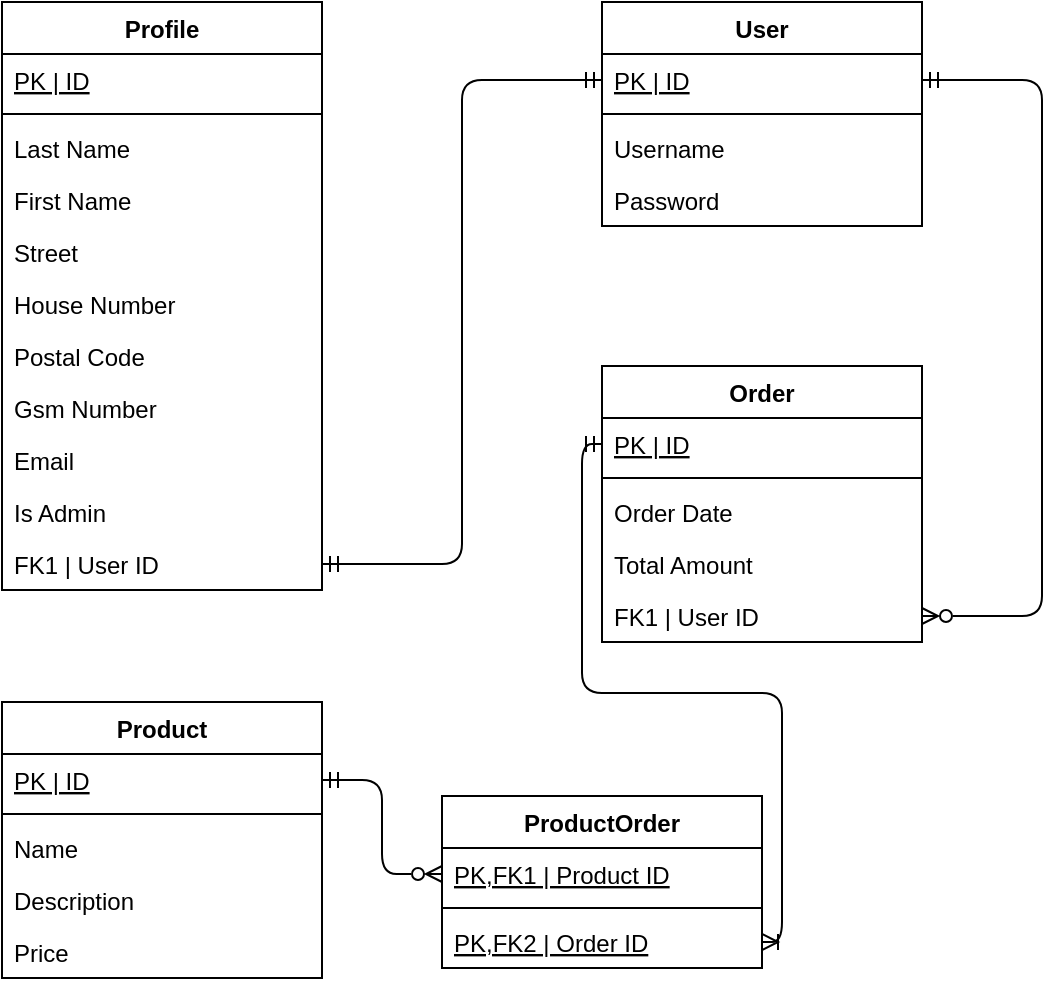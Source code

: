 <mxfile>
    <diagram id="o8HqfbQKyChC8z36rCXP" name="Page-1">
        <mxGraphModel dx="576" dy="283" grid="1" gridSize="10" guides="1" tooltips="1" connect="1" arrows="1" fold="1" page="1" pageScale="1" pageWidth="850" pageHeight="1100" math="0" shadow="0">
            <root>
                <mxCell id="0"/>
                <mxCell id="1" parent="0"/>
                <mxCell id="6" value="Profile" style="swimlane;fontStyle=1;align=center;verticalAlign=top;childLayout=stackLayout;horizontal=1;startSize=26;horizontalStack=0;resizeParent=1;resizeParentMax=0;resizeLast=0;collapsible=1;marginBottom=0;" parent="1" vertex="1">
                    <mxGeometry x="60" y="110" width="160" height="294" as="geometry"/>
                </mxCell>
                <mxCell id="7" value="PK | ID" style="text;strokeColor=none;fillColor=none;align=left;verticalAlign=top;spacingLeft=4;spacingRight=4;overflow=hidden;rotatable=0;points=[[0,0.5],[1,0.5]];portConstraint=eastwest;fontStyle=4" parent="6" vertex="1">
                    <mxGeometry y="26" width="160" height="26" as="geometry"/>
                </mxCell>
                <mxCell id="8" value="" style="line;strokeWidth=1;fillColor=none;align=left;verticalAlign=middle;spacingTop=-1;spacingLeft=3;spacingRight=3;rotatable=0;labelPosition=right;points=[];portConstraint=eastwest;strokeColor=inherit;" parent="6" vertex="1">
                    <mxGeometry y="52" width="160" height="8" as="geometry"/>
                </mxCell>
                <mxCell id="9" value="Last Name" style="text;strokeColor=none;fillColor=none;align=left;verticalAlign=top;spacingLeft=4;spacingRight=4;overflow=hidden;rotatable=0;points=[[0,0.5],[1,0.5]];portConstraint=eastwest;" parent="6" vertex="1">
                    <mxGeometry y="60" width="160" height="26" as="geometry"/>
                </mxCell>
                <mxCell id="13" value="First Name" style="text;strokeColor=none;fillColor=none;align=left;verticalAlign=top;spacingLeft=4;spacingRight=4;overflow=hidden;rotatable=0;points=[[0,0.5],[1,0.5]];portConstraint=eastwest;" parent="6" vertex="1">
                    <mxGeometry y="86" width="160" height="26" as="geometry"/>
                </mxCell>
                <mxCell id="15" value="Street" style="text;strokeColor=none;fillColor=none;align=left;verticalAlign=top;spacingLeft=4;spacingRight=4;overflow=hidden;rotatable=0;points=[[0,0.5],[1,0.5]];portConstraint=eastwest;" parent="6" vertex="1">
                    <mxGeometry y="112" width="160" height="26" as="geometry"/>
                </mxCell>
                <mxCell id="37" value="House Number" style="text;strokeColor=none;fillColor=none;align=left;verticalAlign=top;spacingLeft=4;spacingRight=4;overflow=hidden;rotatable=0;points=[[0,0.5],[1,0.5]];portConstraint=eastwest;" parent="6" vertex="1">
                    <mxGeometry y="138" width="160" height="26" as="geometry"/>
                </mxCell>
                <mxCell id="38" value="Postal Code" style="text;strokeColor=none;fillColor=none;align=left;verticalAlign=top;spacingLeft=4;spacingRight=4;overflow=hidden;rotatable=0;points=[[0,0.5],[1,0.5]];portConstraint=eastwest;" parent="6" vertex="1">
                    <mxGeometry y="164" width="160" height="26" as="geometry"/>
                </mxCell>
                <mxCell id="14" value="Gsm Number" style="text;strokeColor=none;fillColor=none;align=left;verticalAlign=top;spacingLeft=4;spacingRight=4;overflow=hidden;rotatable=0;points=[[0,0.5],[1,0.5]];portConstraint=eastwest;" parent="6" vertex="1">
                    <mxGeometry y="190" width="160" height="26" as="geometry"/>
                </mxCell>
                <mxCell id="39" value="Email" style="text;strokeColor=none;fillColor=none;align=left;verticalAlign=top;spacingLeft=4;spacingRight=4;overflow=hidden;rotatable=0;points=[[0,0.5],[1,0.5]];portConstraint=eastwest;" parent="6" vertex="1">
                    <mxGeometry y="216" width="160" height="26" as="geometry"/>
                </mxCell>
                <mxCell id="40" value="Is Admin" style="text;strokeColor=none;fillColor=none;align=left;verticalAlign=top;spacingLeft=4;spacingRight=4;overflow=hidden;rotatable=0;points=[[0,0.5],[1,0.5]];portConstraint=eastwest;" parent="6" vertex="1">
                    <mxGeometry y="242" width="160" height="26" as="geometry"/>
                </mxCell>
                <mxCell id="41" value="FK1 | User ID" style="text;strokeColor=none;fillColor=none;align=left;verticalAlign=top;spacingLeft=4;spacingRight=4;overflow=hidden;rotatable=0;points=[[0,0.5],[1,0.5]];portConstraint=eastwest;" parent="6" vertex="1">
                    <mxGeometry y="268" width="160" height="26" as="geometry"/>
                </mxCell>
                <mxCell id="16" value="User" style="swimlane;fontStyle=1;align=center;verticalAlign=top;childLayout=stackLayout;horizontal=1;startSize=26;horizontalStack=0;resizeParent=1;resizeParentMax=0;resizeLast=0;collapsible=1;marginBottom=0;" parent="1" vertex="1">
                    <mxGeometry x="360" y="110" width="160" height="112" as="geometry"/>
                </mxCell>
                <mxCell id="17" value="PK | ID" style="text;strokeColor=none;fillColor=none;align=left;verticalAlign=top;spacingLeft=4;spacingRight=4;overflow=hidden;rotatable=0;points=[[0,0.5],[1,0.5]];portConstraint=eastwest;fontStyle=4" parent="16" vertex="1">
                    <mxGeometry y="26" width="160" height="26" as="geometry"/>
                </mxCell>
                <mxCell id="18" value="" style="line;strokeWidth=1;fillColor=none;align=left;verticalAlign=middle;spacingTop=-1;spacingLeft=3;spacingRight=3;rotatable=0;labelPosition=right;points=[];portConstraint=eastwest;strokeColor=inherit;" parent="16" vertex="1">
                    <mxGeometry y="52" width="160" height="8" as="geometry"/>
                </mxCell>
                <mxCell id="19" value="Username" style="text;strokeColor=none;fillColor=none;align=left;verticalAlign=top;spacingLeft=4;spacingRight=4;overflow=hidden;rotatable=0;points=[[0,0.5],[1,0.5]];portConstraint=eastwest;" parent="16" vertex="1">
                    <mxGeometry y="60" width="160" height="26" as="geometry"/>
                </mxCell>
                <mxCell id="20" value="Password" style="text;strokeColor=none;fillColor=none;align=left;verticalAlign=top;spacingLeft=4;spacingRight=4;overflow=hidden;rotatable=0;points=[[0,0.5],[1,0.5]];portConstraint=eastwest;" parent="16" vertex="1">
                    <mxGeometry y="86" width="160" height="26" as="geometry"/>
                </mxCell>
                <mxCell id="23" value="Order" style="swimlane;fontStyle=1;align=center;verticalAlign=top;childLayout=stackLayout;horizontal=1;startSize=26;horizontalStack=0;resizeParent=1;resizeParentMax=0;resizeLast=0;collapsible=1;marginBottom=0;" parent="1" vertex="1">
                    <mxGeometry x="360" y="292" width="160" height="138" as="geometry"/>
                </mxCell>
                <mxCell id="24" value="PK | ID" style="text;strokeColor=none;fillColor=none;align=left;verticalAlign=top;spacingLeft=4;spacingRight=4;overflow=hidden;rotatable=0;points=[[0,0.5],[1,0.5]];portConstraint=eastwest;fontStyle=4" parent="23" vertex="1">
                    <mxGeometry y="26" width="160" height="26" as="geometry"/>
                </mxCell>
                <mxCell id="25" value="" style="line;strokeWidth=1;fillColor=none;align=left;verticalAlign=middle;spacingTop=-1;spacingLeft=3;spacingRight=3;rotatable=0;labelPosition=right;points=[];portConstraint=eastwest;strokeColor=inherit;" parent="23" vertex="1">
                    <mxGeometry y="52" width="160" height="8" as="geometry"/>
                </mxCell>
                <mxCell id="26" value="Order Date" style="text;strokeColor=none;fillColor=none;align=left;verticalAlign=top;spacingLeft=4;spacingRight=4;overflow=hidden;rotatable=0;points=[[0,0.5],[1,0.5]];portConstraint=eastwest;" parent="23" vertex="1">
                    <mxGeometry y="60" width="160" height="26" as="geometry"/>
                </mxCell>
                <mxCell id="42" value="Total Amount" style="text;strokeColor=none;fillColor=none;align=left;verticalAlign=top;spacingLeft=4;spacingRight=4;overflow=hidden;rotatable=0;points=[[0,0.5],[1,0.5]];portConstraint=eastwest;" parent="23" vertex="1">
                    <mxGeometry y="86" width="160" height="26" as="geometry"/>
                </mxCell>
                <mxCell id="27" value="FK1 | User ID" style="text;strokeColor=none;fillColor=none;align=left;verticalAlign=top;spacingLeft=4;spacingRight=4;overflow=hidden;rotatable=0;points=[[0,0.5],[1,0.5]];portConstraint=eastwest;" parent="23" vertex="1">
                    <mxGeometry y="112" width="160" height="26" as="geometry"/>
                </mxCell>
                <mxCell id="30" value="Product" style="swimlane;fontStyle=1;align=center;verticalAlign=top;childLayout=stackLayout;horizontal=1;startSize=26;horizontalStack=0;resizeParent=1;resizeParentMax=0;resizeLast=0;collapsible=1;marginBottom=0;" parent="1" vertex="1">
                    <mxGeometry x="60" y="460" width="160" height="138" as="geometry"/>
                </mxCell>
                <mxCell id="31" value="PK | ID" style="text;strokeColor=none;fillColor=none;align=left;verticalAlign=top;spacingLeft=4;spacingRight=4;overflow=hidden;rotatable=0;points=[[0,0.5],[1,0.5]];portConstraint=eastwest;fontStyle=4" parent="30" vertex="1">
                    <mxGeometry y="26" width="160" height="26" as="geometry"/>
                </mxCell>
                <mxCell id="32" value="" style="line;strokeWidth=1;fillColor=none;align=left;verticalAlign=middle;spacingTop=-1;spacingLeft=3;spacingRight=3;rotatable=0;labelPosition=right;points=[];portConstraint=eastwest;strokeColor=inherit;" parent="30" vertex="1">
                    <mxGeometry y="52" width="160" height="8" as="geometry"/>
                </mxCell>
                <mxCell id="33" value="Name" style="text;strokeColor=none;fillColor=none;align=left;verticalAlign=top;spacingLeft=4;spacingRight=4;overflow=hidden;rotatable=0;points=[[0,0.5],[1,0.5]];portConstraint=eastwest;" parent="30" vertex="1">
                    <mxGeometry y="60" width="160" height="26" as="geometry"/>
                </mxCell>
                <mxCell id="34" value="Description" style="text;strokeColor=none;fillColor=none;align=left;verticalAlign=top;spacingLeft=4;spacingRight=4;overflow=hidden;rotatable=0;points=[[0,0.5],[1,0.5]];portConstraint=eastwest;" parent="30" vertex="1">
                    <mxGeometry y="86" width="160" height="26" as="geometry"/>
                </mxCell>
                <mxCell id="35" value="Price" style="text;strokeColor=none;fillColor=none;align=left;verticalAlign=top;spacingLeft=4;spacingRight=4;overflow=hidden;rotatable=0;points=[[0,0.5],[1,0.5]];portConstraint=eastwest;" parent="30" vertex="1">
                    <mxGeometry y="112" width="160" height="26" as="geometry"/>
                </mxCell>
                <mxCell id="44" style="edgeStyle=orthogonalEdgeStyle;html=1;exitX=1;exitY=0.5;exitDx=0;exitDy=0;entryX=0;entryY=0.5;entryDx=0;entryDy=0;endArrow=ERmandOne;endFill=0;startArrow=ERmandOne;startFill=0;" parent="1" source="41" target="17" edge="1">
                    <mxGeometry relative="1" as="geometry"/>
                </mxCell>
                <mxCell id="45" style="edgeStyle=orthogonalEdgeStyle;html=1;exitX=1;exitY=0.5;exitDx=0;exitDy=0;entryX=1;entryY=0.5;entryDx=0;entryDy=0;startArrow=ERzeroToMany;startFill=0;endArrow=ERmandOne;endFill=0;" parent="1" source="27" target="17" edge="1">
                    <mxGeometry relative="1" as="geometry">
                        <Array as="points">
                            <mxPoint x="580" y="417"/>
                            <mxPoint x="580" y="149"/>
                        </Array>
                    </mxGeometry>
                </mxCell>
                <mxCell id="46" value="ProductOrder" style="swimlane;fontStyle=1;align=center;verticalAlign=top;childLayout=stackLayout;horizontal=1;startSize=26;horizontalStack=0;resizeParent=1;resizeParentMax=0;resizeLast=0;collapsible=1;marginBottom=0;" parent="1" vertex="1">
                    <mxGeometry x="280" y="507" width="160" height="86" as="geometry"/>
                </mxCell>
                <mxCell id="47" value="PK,FK1 | Product ID" style="text;strokeColor=none;fillColor=none;align=left;verticalAlign=top;spacingLeft=4;spacingRight=4;overflow=hidden;rotatable=0;points=[[0,0.5],[1,0.5]];portConstraint=eastwest;fontStyle=4" parent="46" vertex="1">
                    <mxGeometry y="26" width="160" height="26" as="geometry"/>
                </mxCell>
                <mxCell id="48" value="" style="line;strokeWidth=1;fillColor=none;align=left;verticalAlign=middle;spacingTop=-1;spacingLeft=3;spacingRight=3;rotatable=0;labelPosition=right;points=[];portConstraint=eastwest;strokeColor=inherit;" parent="46" vertex="1">
                    <mxGeometry y="52" width="160" height="8" as="geometry"/>
                </mxCell>
                <mxCell id="52" value="PK,FK2 | Order ID" style="text;strokeColor=none;fillColor=none;align=left;verticalAlign=top;spacingLeft=4;spacingRight=4;overflow=hidden;rotatable=0;points=[[0,0.5],[1,0.5]];portConstraint=eastwest;fontStyle=4" parent="46" vertex="1">
                    <mxGeometry y="60" width="160" height="26" as="geometry"/>
                </mxCell>
                <mxCell id="53" style="edgeStyle=orthogonalEdgeStyle;html=1;exitX=1;exitY=0.5;exitDx=0;exitDy=0;entryX=0;entryY=0.5;entryDx=0;entryDy=0;startArrow=ERmandOne;startFill=0;endArrow=ERzeroToMany;endFill=0;" parent="1" source="31" target="47" edge="1">
                    <mxGeometry relative="1" as="geometry"/>
                </mxCell>
                <mxCell id="54" style="edgeStyle=orthogonalEdgeStyle;html=1;exitX=0;exitY=0.5;exitDx=0;exitDy=0;entryX=1;entryY=0.5;entryDx=0;entryDy=0;startArrow=ERmandOne;startFill=0;endArrow=ERoneToMany;endFill=0;" parent="1" source="24" target="52" edge="1">
                    <mxGeometry relative="1" as="geometry">
                        <mxPoint x="250" y="420" as="sourcePoint"/>
                        <mxPoint x="330" y="430" as="targetPoint"/>
                    </mxGeometry>
                </mxCell>
            </root>
        </mxGraphModel>
    </diagram>
</mxfile>